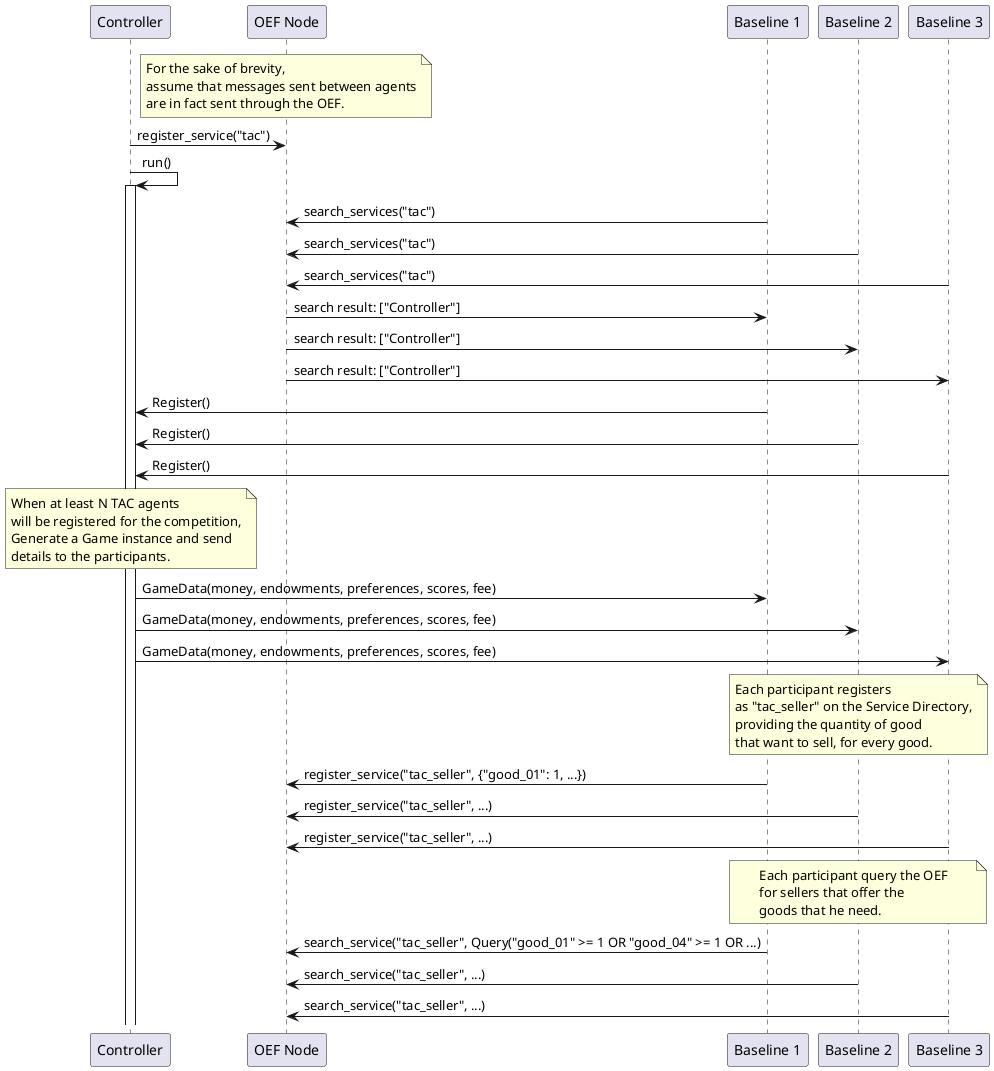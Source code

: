 @startuml

participant "Controller"
participant "OEF Node"
participant "Baseline 1"
participant "Baseline 2"
participant "Baseline 3"

note over "OEF Node"
    For the sake of brevity,
    assume that messages sent between agents
    are in fact sent through the OEF.
end note

"Controller"->"OEF Node": register_service("tac")
"Controller"->"Controller": run()
activate "Controller"

"Baseline 1" -> "OEF Node": search_services("tac")
"Baseline 2" -> "OEF Node": search_services("tac")
"Baseline 3" -> "OEF Node": search_services("tac")

"OEF Node" -> "Baseline 1": search result: ["Controller"]
"OEF Node" -> "Baseline 2": search result: ["Controller"]
"OEF Node" -> "Baseline 3": search result: ["Controller"]

"Baseline 1" -> "Controller": Register()
"Baseline 2" -> "Controller": Register()
"Baseline 3" -> "Controller": Register()

note over "Controller"
    When at least N TAC agents
    will be registered for the competition,
    Generate a Game instance and send
    details to the participants.
end note

"Controller" -> "Baseline 1": GameData(money, endowments, preferences, scores, fee)
"Controller" -> "Baseline 2": GameData(money, endowments, preferences, scores, fee)
"Controller" -> "Baseline 3": GameData(money, endowments, preferences, scores, fee)

note over "Baseline 1", "Baseline 3"
        Each participant registers
        as "tac_seller" on the Service Directory,
        providing the quantity of good
        that want to sell, for every good.
end note

"Baseline 1" -> "OEF Node": register_service("tac_seller", {"good_01": 1, ...})
"Baseline 2" -> "OEF Node": register_service("tac_seller", ...)
"Baseline 3" -> "OEF Node": register_service("tac_seller", ...)

note over "Baseline 1", "Baseline 3"
        Each participant query the OEF
        for sellers that offer the
        goods that he need.
end note

"Baseline 1" -> "OEF Node": search_service("tac_seller", Query("good_01" >= 1 OR "good_04" >= 1 OR ...)
"Baseline 2" -> "OEF Node": search_service("tac_seller", ...)
"Baseline 3" -> "OEF Node": search_service("tac_seller", ...)

@enduml
